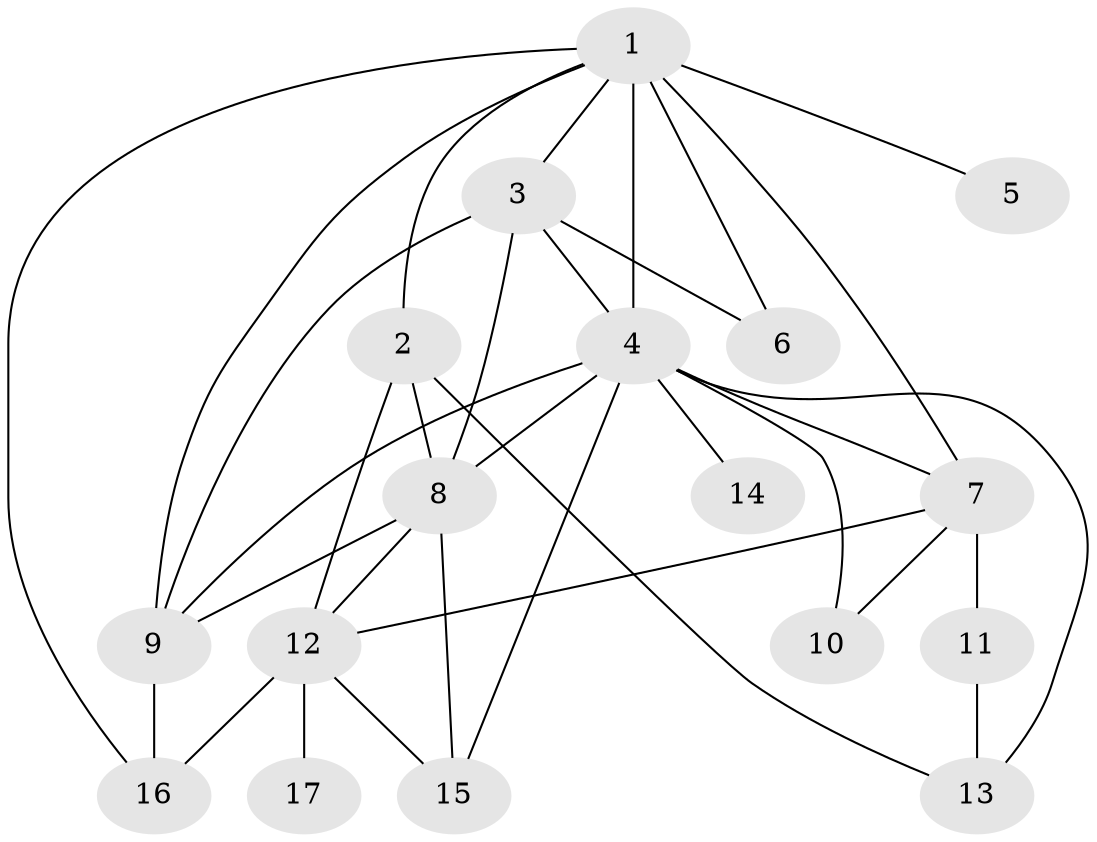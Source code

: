 // original degree distribution, {11: 0.017857142857142856, 9: 0.017857142857142856, 7: 0.017857142857142856, 10: 0.017857142857142856, 2: 0.23214285714285715, 4: 0.08928571428571429, 1: 0.42857142857142855, 8: 0.017857142857142856, 5: 0.125, 3: 0.03571428571428571}
// Generated by graph-tools (version 1.1) at 2025/50/03/04/25 22:50:36]
// undirected, 17 vertices, 33 edges
graph export_dot {
  node [color=gray90,style=filled];
  1;
  2;
  3;
  4;
  5;
  6;
  7;
  8;
  9;
  10;
  11;
  12;
  13;
  14;
  15;
  16;
  17;
  1 -- 2 [weight=1.0];
  1 -- 3 [weight=1.0];
  1 -- 4 [weight=2.0];
  1 -- 5 [weight=1.0];
  1 -- 6 [weight=1.0];
  1 -- 7 [weight=1.0];
  1 -- 9 [weight=1.0];
  1 -- 16 [weight=1.0];
  2 -- 8 [weight=1.0];
  2 -- 12 [weight=3.0];
  2 -- 13 [weight=2.0];
  3 -- 4 [weight=1.0];
  3 -- 6 [weight=1.0];
  3 -- 8 [weight=1.0];
  3 -- 9 [weight=1.0];
  4 -- 7 [weight=1.0];
  4 -- 8 [weight=1.0];
  4 -- 9 [weight=1.0];
  4 -- 10 [weight=1.0];
  4 -- 13 [weight=1.0];
  4 -- 14 [weight=2.0];
  4 -- 15 [weight=1.0];
  7 -- 10 [weight=2.0];
  7 -- 11 [weight=1.0];
  7 -- 12 [weight=1.0];
  8 -- 9 [weight=1.0];
  8 -- 12 [weight=1.0];
  8 -- 15 [weight=1.0];
  9 -- 16 [weight=1.0];
  11 -- 13 [weight=2.0];
  12 -- 15 [weight=1.0];
  12 -- 16 [weight=1.0];
  12 -- 17 [weight=1.0];
}
